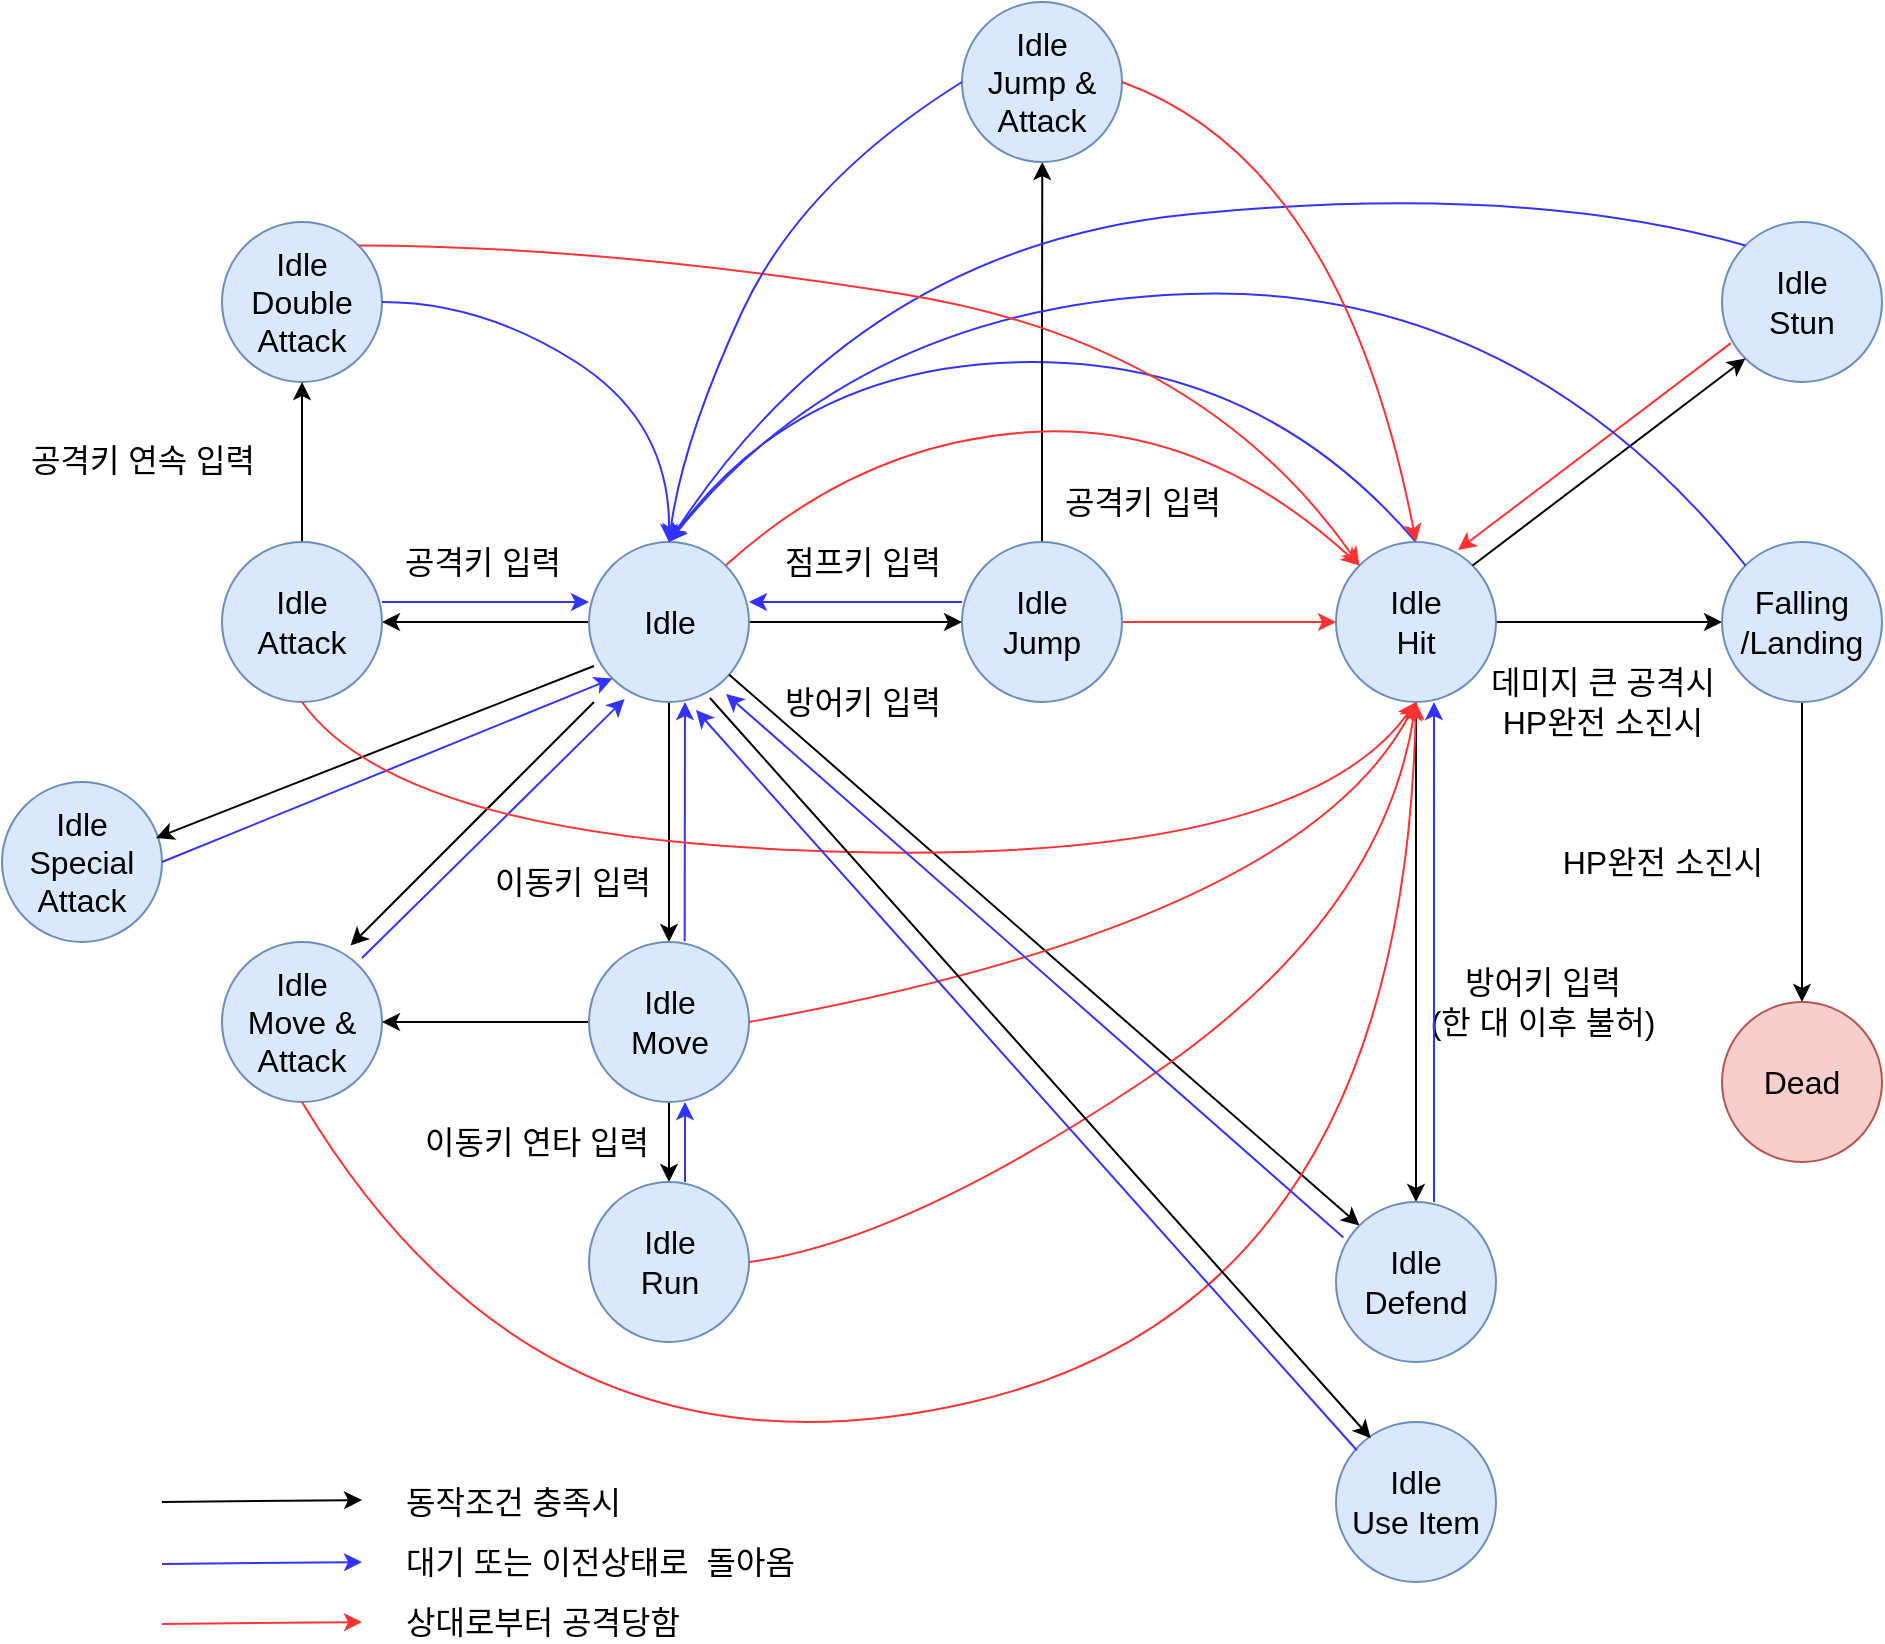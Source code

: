 <mxfile version="12.5.3" type="device"><diagram id="OZUfu3Yrr4q5BOAJjXoe" name="Page-1"><mxGraphModel dx="1117" dy="984" grid="1" gridSize="10" guides="1" tooltips="1" connect="1" arrows="1" fold="1" page="1" pageScale="1" pageWidth="827" pageHeight="1169" math="0" shadow="0"><root><mxCell id="0"/><mxCell id="1" parent="0"/><mxCell id="9JRL4h6YwI8gkqY9bo4m-23" value="" style="curved=1;endArrow=classic;html=1;fontSize=16;entryX=0.5;entryY=0;entryDx=0;entryDy=0;exitX=0.5;exitY=0;exitDx=0;exitDy=0;strokeColor=#3333FF;" edge="1" parent="1" source="9JRL4h6YwI8gkqY9bo4m-5" target="9JRL4h6YwI8gkqY9bo4m-7"><mxGeometry width="50" height="50" relative="1" as="geometry"><mxPoint x="240" y="620" as="sourcePoint"/><mxPoint x="190" y="670" as="targetPoint"/><Array as="points"><mxPoint x="710" y="230"/><mxPoint x="480" y="230"/></Array></mxGeometry></mxCell><mxCell id="9JRL4h6YwI8gkqY9bo4m-2" value="Idle&lt;br&gt;Special&lt;br&gt;Attack" style="ellipse;whiteSpace=wrap;html=1;aspect=fixed;fontSize=16;fillColor=#dae8fc;strokeColor=#6c8ebf;" vertex="1" parent="1"><mxGeometry x="80" y="440" width="80" height="80" as="geometry"/></mxCell><mxCell id="9JRL4h6YwI8gkqY9bo4m-4" value="Idle&lt;br&gt;Double&lt;br&gt;Attack" style="ellipse;whiteSpace=wrap;html=1;aspect=fixed;fontSize=16;fillColor=#dae8fc;strokeColor=#6c8ebf;" vertex="1" parent="1"><mxGeometry x="190" y="160" width="80" height="80" as="geometry"/></mxCell><mxCell id="9JRL4h6YwI8gkqY9bo4m-50" style="edgeStyle=orthogonalEdgeStyle;rounded=0;orthogonalLoop=1;jettySize=auto;html=1;exitX=1;exitY=0.5;exitDx=0;exitDy=0;entryX=0;entryY=0.5;entryDx=0;entryDy=0;fontSize=16;" edge="1" parent="1" source="9JRL4h6YwI8gkqY9bo4m-5" target="9JRL4h6YwI8gkqY9bo4m-27"><mxGeometry relative="1" as="geometry"/></mxCell><mxCell id="9JRL4h6YwI8gkqY9bo4m-78" style="edgeStyle=orthogonalEdgeStyle;rounded=0;orthogonalLoop=1;jettySize=auto;html=1;exitX=0.5;exitY=1;exitDx=0;exitDy=0;labelBackgroundColor=#FF6666;strokeColor=#000000;fontSize=16;fontColor=#FF6666;" edge="1" parent="1" source="9JRL4h6YwI8gkqY9bo4m-5" target="9JRL4h6YwI8gkqY9bo4m-75"><mxGeometry relative="1" as="geometry"/></mxCell><mxCell id="9JRL4h6YwI8gkqY9bo4m-5" value="Idle&lt;br&gt;Hit" style="ellipse;whiteSpace=wrap;html=1;aspect=fixed;fontSize=16;fillColor=#dae8fc;strokeColor=#6c8ebf;" vertex="1" parent="1"><mxGeometry x="747" y="320" width="80" height="80" as="geometry"/></mxCell><mxCell id="9JRL4h6YwI8gkqY9bo4m-16" style="edgeStyle=orthogonalEdgeStyle;rounded=0;orthogonalLoop=1;jettySize=auto;html=1;exitX=1;exitY=0.5;exitDx=0;exitDy=0;entryX=0;entryY=0.5;entryDx=0;entryDy=0;fontSize=16;strokeColor=#FF3333;" edge="1" parent="1" source="9JRL4h6YwI8gkqY9bo4m-6" target="9JRL4h6YwI8gkqY9bo4m-5"><mxGeometry relative="1" as="geometry"/></mxCell><mxCell id="9JRL4h6YwI8gkqY9bo4m-96" style="edgeStyle=orthogonalEdgeStyle;rounded=0;orthogonalLoop=1;jettySize=auto;html=1;exitX=0.5;exitY=0;exitDx=0;exitDy=0;labelBackgroundColor=#FF6666;strokeColor=#000000;fontSize=16;fontColor=#FF6666;" edge="1" parent="1" source="9JRL4h6YwI8gkqY9bo4m-6"><mxGeometry relative="1" as="geometry"><mxPoint x="600.143" y="130" as="targetPoint"/></mxGeometry></mxCell><mxCell id="9JRL4h6YwI8gkqY9bo4m-6" value="Idle&lt;br&gt;Jump" style="ellipse;whiteSpace=wrap;html=1;aspect=fixed;fontSize=16;fillColor=#dae8fc;strokeColor=#6c8ebf;" vertex="1" parent="1"><mxGeometry x="560" y="320" width="80" height="80" as="geometry"/></mxCell><mxCell id="9JRL4h6YwI8gkqY9bo4m-13" style="edgeStyle=orthogonalEdgeStyle;rounded=0;orthogonalLoop=1;jettySize=auto;html=1;exitX=0;exitY=0.5;exitDx=0;exitDy=0;entryX=1;entryY=0.5;entryDx=0;entryDy=0;fontSize=16;" edge="1" parent="1" source="9JRL4h6YwI8gkqY9bo4m-7" target="9JRL4h6YwI8gkqY9bo4m-8"><mxGeometry relative="1" as="geometry"/></mxCell><mxCell id="9JRL4h6YwI8gkqY9bo4m-14" style="edgeStyle=orthogonalEdgeStyle;rounded=0;orthogonalLoop=1;jettySize=auto;html=1;exitX=1;exitY=0.5;exitDx=0;exitDy=0;entryX=0;entryY=0.5;entryDx=0;entryDy=0;fontSize=16;" edge="1" parent="1" source="9JRL4h6YwI8gkqY9bo4m-7" target="9JRL4h6YwI8gkqY9bo4m-6"><mxGeometry relative="1" as="geometry"/></mxCell><mxCell id="9JRL4h6YwI8gkqY9bo4m-32" style="edgeStyle=orthogonalEdgeStyle;rounded=0;orthogonalLoop=1;jettySize=auto;html=1;exitX=0.5;exitY=1;exitDx=0;exitDy=0;entryX=0.5;entryY=0;entryDx=0;entryDy=0;fontSize=16;" edge="1" parent="1" source="9JRL4h6YwI8gkqY9bo4m-7" target="9JRL4h6YwI8gkqY9bo4m-25"><mxGeometry relative="1" as="geometry"/></mxCell><mxCell id="9JRL4h6YwI8gkqY9bo4m-7" value="Idle" style="ellipse;whiteSpace=wrap;html=1;aspect=fixed;fontSize=16;fillColor=#dae8fc;strokeColor=#6c8ebf;" vertex="1" parent="1"><mxGeometry x="373.5" y="320" width="80" height="80" as="geometry"/></mxCell><mxCell id="9JRL4h6YwI8gkqY9bo4m-90" style="edgeStyle=orthogonalEdgeStyle;rounded=0;orthogonalLoop=1;jettySize=auto;html=1;exitX=0.5;exitY=0;exitDx=0;exitDy=0;entryX=0.5;entryY=1;entryDx=0;entryDy=0;labelBackgroundColor=#FF6666;strokeColor=#000000;fontSize=16;fontColor=#FF6666;" edge="1" parent="1" source="9JRL4h6YwI8gkqY9bo4m-8" target="9JRL4h6YwI8gkqY9bo4m-4"><mxGeometry relative="1" as="geometry"/></mxCell><mxCell id="9JRL4h6YwI8gkqY9bo4m-8" value="Idle&lt;br&gt;Attack" style="ellipse;whiteSpace=wrap;html=1;aspect=fixed;fontSize=16;fillColor=#dae8fc;strokeColor=#6c8ebf;" vertex="1" parent="1"><mxGeometry x="190" y="320" width="80" height="80" as="geometry"/></mxCell><mxCell id="9JRL4h6YwI8gkqY9bo4m-18" value="" style="endArrow=classic;html=1;fontSize=16;entryX=0;entryY=0.5;entryDx=0;entryDy=0;exitX=1;exitY=0.5;exitDx=0;exitDy=0;strokeColor=#3333FF;" edge="1" parent="1"><mxGeometry width="50" height="50" relative="1" as="geometry"><mxPoint x="270" y="350" as="sourcePoint"/><mxPoint x="373.5" y="350" as="targetPoint"/></mxGeometry></mxCell><mxCell id="9JRL4h6YwI8gkqY9bo4m-21" value="" style="endArrow=classic;html=1;fontSize=16;entryX=1;entryY=0.5;entryDx=0;entryDy=0;exitX=0;exitY=0.5;exitDx=0;exitDy=0;strokeColor=#3333FF;" edge="1" parent="1"><mxGeometry width="50" height="50" relative="1" as="geometry"><mxPoint x="560" y="350" as="sourcePoint"/><mxPoint x="453.5" y="350" as="targetPoint"/></mxGeometry></mxCell><mxCell id="9JRL4h6YwI8gkqY9bo4m-24" value="Idle&lt;br&gt;Move &amp;amp;&lt;br&gt;Attack" style="ellipse;whiteSpace=wrap;html=1;aspect=fixed;fontSize=16;fillColor=#dae8fc;strokeColor=#6c8ebf;" vertex="1" parent="1"><mxGeometry x="190" y="520" width="80" height="80" as="geometry"/></mxCell><mxCell id="9JRL4h6YwI8gkqY9bo4m-33" style="edgeStyle=orthogonalEdgeStyle;rounded=0;orthogonalLoop=1;jettySize=auto;html=1;exitX=0.5;exitY=1;exitDx=0;exitDy=0;entryX=0.5;entryY=0;entryDx=0;entryDy=0;fontSize=16;" edge="1" parent="1" source="9JRL4h6YwI8gkqY9bo4m-25" target="9JRL4h6YwI8gkqY9bo4m-26"><mxGeometry relative="1" as="geometry"/></mxCell><mxCell id="9JRL4h6YwI8gkqY9bo4m-34" style="edgeStyle=orthogonalEdgeStyle;rounded=0;orthogonalLoop=1;jettySize=auto;html=1;exitX=0;exitY=0.5;exitDx=0;exitDy=0;entryX=1;entryY=0.5;entryDx=0;entryDy=0;fontSize=16;" edge="1" parent="1" source="9JRL4h6YwI8gkqY9bo4m-25" target="9JRL4h6YwI8gkqY9bo4m-24"><mxGeometry relative="1" as="geometry"/></mxCell><mxCell id="9JRL4h6YwI8gkqY9bo4m-25" value="Idle&lt;br&gt;Move" style="ellipse;whiteSpace=wrap;html=1;aspect=fixed;fontSize=16;fillColor=#dae8fc;strokeColor=#6c8ebf;" vertex="1" parent="1"><mxGeometry x="373.5" y="520" width="80" height="80" as="geometry"/></mxCell><mxCell id="9JRL4h6YwI8gkqY9bo4m-26" value="Idle&lt;br&gt;Run" style="ellipse;whiteSpace=wrap;html=1;aspect=fixed;fontSize=16;fillColor=#dae8fc;strokeColor=#6c8ebf;" vertex="1" parent="1"><mxGeometry x="373.5" y="640" width="80" height="80" as="geometry"/></mxCell><mxCell id="9JRL4h6YwI8gkqY9bo4m-51" style="edgeStyle=orthogonalEdgeStyle;rounded=0;orthogonalLoop=1;jettySize=auto;html=1;exitX=0.5;exitY=1;exitDx=0;exitDy=0;entryX=0.5;entryY=0;entryDx=0;entryDy=0;fontSize=16;" edge="1" parent="1" source="9JRL4h6YwI8gkqY9bo4m-27" target="9JRL4h6YwI8gkqY9bo4m-29"><mxGeometry relative="1" as="geometry"/></mxCell><mxCell id="9JRL4h6YwI8gkqY9bo4m-27" value="Falling&lt;br&gt;/Landing" style="ellipse;whiteSpace=wrap;html=1;aspect=fixed;fontSize=16;fillColor=#dae8fc;strokeColor=#6c8ebf;" vertex="1" parent="1"><mxGeometry x="940" y="320" width="80" height="80" as="geometry"/></mxCell><mxCell id="9JRL4h6YwI8gkqY9bo4m-28" value="Idle&lt;br&gt;Stun" style="ellipse;whiteSpace=wrap;html=1;aspect=fixed;fontSize=16;fillColor=#dae8fc;strokeColor=#6c8ebf;" vertex="1" parent="1"><mxGeometry x="940" y="160" width="80" height="80" as="geometry"/></mxCell><mxCell id="9JRL4h6YwI8gkqY9bo4m-29" value="Dead" style="ellipse;whiteSpace=wrap;html=1;aspect=fixed;fontSize=16;fillColor=#f8cecc;strokeColor=#b85450;" vertex="1" parent="1"><mxGeometry x="940" y="550" width="80" height="80" as="geometry"/></mxCell><mxCell id="9JRL4h6YwI8gkqY9bo4m-36" value="" style="endArrow=classic;html=1;fontSize=16;entryX=0;entryY=1;entryDx=0;entryDy=0;exitX=1;exitY=0.5;exitDx=0;exitDy=0;strokeColor=#3333FF;" edge="1" parent="1" source="9JRL4h6YwI8gkqY9bo4m-2" target="9JRL4h6YwI8gkqY9bo4m-7"><mxGeometry width="50" height="50" relative="1" as="geometry"><mxPoint x="260" y="450" as="sourcePoint"/><mxPoint x="310" y="400" as="targetPoint"/></mxGeometry></mxCell><mxCell id="9JRL4h6YwI8gkqY9bo4m-38" value="" style="endArrow=classic;html=1;fontSize=16;" edge="1" parent="1"><mxGeometry width="50" height="50" relative="1" as="geometry"><mxPoint x="376" y="382" as="sourcePoint"/><mxPoint x="157" y="468" as="targetPoint"/></mxGeometry></mxCell><mxCell id="9JRL4h6YwI8gkqY9bo4m-40" value="" style="endArrow=classic;html=1;fontSize=16;entryX=0;entryY=0;entryDx=0;entryDy=0;" edge="1" parent="1" source="9JRL4h6YwI8gkqY9bo4m-7" target="9JRL4h6YwI8gkqY9bo4m-75"><mxGeometry width="50" height="50" relative="1" as="geometry"><mxPoint x="590" y="700" as="sourcePoint"/><mxPoint x="640" y="650" as="targetPoint"/></mxGeometry></mxCell><mxCell id="9JRL4h6YwI8gkqY9bo4m-42" value="" style="endArrow=classic;html=1;fontSize=16;entryX=0.5;entryY=1;entryDx=0;entryDy=0;exitX=0.598;exitY=-0.004;exitDx=0;exitDy=0;exitPerimeter=0;strokeColor=#3333FF;" edge="1" parent="1" source="9JRL4h6YwI8gkqY9bo4m-25"><mxGeometry width="50" height="50" relative="1" as="geometry"><mxPoint x="422" y="510" as="sourcePoint"/><mxPoint x="421.5" y="400" as="targetPoint"/></mxGeometry></mxCell><mxCell id="9JRL4h6YwI8gkqY9bo4m-43" value="" style="endArrow=classic;html=1;fontSize=16;exitX=0.5;exitY=0;exitDx=0;exitDy=0;entryX=0.5;entryY=1;entryDx=0;entryDy=0;strokeColor=#3333FF;" edge="1" parent="1"><mxGeometry width="50" height="50" relative="1" as="geometry"><mxPoint x="421.5" y="640" as="sourcePoint"/><mxPoint x="421.5" y="600" as="targetPoint"/></mxGeometry></mxCell><mxCell id="9JRL4h6YwI8gkqY9bo4m-45" value="" style="curved=1;endArrow=classic;html=1;fontSize=16;exitX=1;exitY=0.5;exitDx=0;exitDy=0;entryX=0.5;entryY=0;entryDx=0;entryDy=0;strokeColor=#3333FF;" edge="1" parent="1" source="9JRL4h6YwI8gkqY9bo4m-4" target="9JRL4h6YwI8gkqY9bo4m-7"><mxGeometry width="50" height="50" relative="1" as="geometry"><mxPoint x="323.5" y="200" as="sourcePoint"/><mxPoint x="373.5" y="150" as="targetPoint"/><Array as="points"><mxPoint x="320" y="200"/><mxPoint x="414" y="260"/></Array></mxGeometry></mxCell><mxCell id="9JRL4h6YwI8gkqY9bo4m-46" value="" style="endArrow=classic;html=1;fontSize=16;entryX=1;entryY=0;entryDx=0;entryDy=0;" edge="1" parent="1"><mxGeometry width="50" height="50" relative="1" as="geometry"><mxPoint x="376" y="400" as="sourcePoint"/><mxPoint x="254.284" y="521.716" as="targetPoint"/></mxGeometry></mxCell><mxCell id="9JRL4h6YwI8gkqY9bo4m-47" value="" style="endArrow=classic;html=1;fontSize=16;entryX=0.223;entryY=0.981;entryDx=0;entryDy=0;entryPerimeter=0;strokeColor=#3333FF;" edge="1" parent="1" target="9JRL4h6YwI8gkqY9bo4m-7"><mxGeometry width="50" height="50" relative="1" as="geometry"><mxPoint x="260" y="528" as="sourcePoint"/><mxPoint x="384.797" y="465.859" as="targetPoint"/></mxGeometry></mxCell><mxCell id="9JRL4h6YwI8gkqY9bo4m-48" value="" style="curved=1;endArrow=classic;html=1;fontSize=16;exitX=0;exitY=0;exitDx=0;exitDy=0;entryX=0.5;entryY=0;entryDx=0;entryDy=0;strokeColor=#3333FF;" edge="1" parent="1" source="9JRL4h6YwI8gkqY9bo4m-28" target="9JRL4h6YwI8gkqY9bo4m-7"><mxGeometry width="50" height="50" relative="1" as="geometry"><mxPoint x="630" y="140" as="sourcePoint"/><mxPoint x="680" y="90" as="targetPoint"/><Array as="points"><mxPoint x="840" y="140"/><mxPoint x="510" y="172"/></Array></mxGeometry></mxCell><mxCell id="9JRL4h6YwI8gkqY9bo4m-49" value="" style="endArrow=classic;html=1;fontSize=16;" edge="1" parent="1"><mxGeometry width="50" height="50" relative="1" as="geometry"><mxPoint x="160" y="800" as="sourcePoint"/><mxPoint x="260" y="799" as="targetPoint"/></mxGeometry></mxCell><mxCell id="9JRL4h6YwI8gkqY9bo4m-53" value="" style="endArrow=classic;html=1;fontSize=16;exitX=1;exitY=0;exitDx=0;exitDy=0;entryX=0;entryY=1;entryDx=0;entryDy=0;" edge="1" parent="1" source="9JRL4h6YwI8gkqY9bo4m-5" target="9JRL4h6YwI8gkqY9bo4m-28"><mxGeometry width="50" height="50" relative="1" as="geometry"><mxPoint x="840" y="310" as="sourcePoint"/><mxPoint x="890" y="260" as="targetPoint"/></mxGeometry></mxCell><mxCell id="9JRL4h6YwI8gkqY9bo4m-54" value="" style="endArrow=classic;html=1;fontSize=16;exitX=1;exitY=0;exitDx=0;exitDy=0;entryX=0;entryY=1;entryDx=0;entryDy=0;strokeColor=#FF3333;" edge="1" parent="1"><mxGeometry width="50" height="50" relative="1" as="geometry"><mxPoint x="944.436" y="220.564" as="sourcePoint"/><mxPoint x="808.004" y="323.996" as="targetPoint"/></mxGeometry></mxCell><mxCell id="9JRL4h6YwI8gkqY9bo4m-55" value="" style="curved=1;endArrow=classic;html=1;fontSize=16;entryX=0;entryY=0;entryDx=0;entryDy=0;exitX=1;exitY=0;exitDx=0;exitDy=0;strokeColor=#FF3333;" edge="1" parent="1" source="9JRL4h6YwI8gkqY9bo4m-7" target="9JRL4h6YwI8gkqY9bo4m-5"><mxGeometry width="50" height="50" relative="1" as="geometry"><mxPoint x="413.5" y="340" as="sourcePoint"/><mxPoint x="787" y="340" as="targetPoint"/><Array as="points"><mxPoint x="510" y="270"/><mxPoint x="680" y="260"/></Array></mxGeometry></mxCell><mxCell id="9JRL4h6YwI8gkqY9bo4m-56" value="" style="curved=1;endArrow=classic;html=1;fontSize=16;exitX=0.5;exitY=1;exitDx=0;exitDy=0;entryX=0.5;entryY=1;entryDx=0;entryDy=0;strokeColor=#FF3333;" edge="1" parent="1" source="9JRL4h6YwI8gkqY9bo4m-8" target="9JRL4h6YwI8gkqY9bo4m-5"><mxGeometry width="50" height="50" relative="1" as="geometry"><mxPoint x="630" y="520" as="sourcePoint"/><mxPoint x="680" y="470" as="targetPoint"/><Array as="points"><mxPoint x="280" y="470"/><mxPoint x="730" y="480"/></Array></mxGeometry></mxCell><mxCell id="9JRL4h6YwI8gkqY9bo4m-58" value="" style="curved=1;endArrow=classic;html=1;fontSize=16;exitX=1;exitY=0.5;exitDx=0;exitDy=0;entryX=0.5;entryY=1;entryDx=0;entryDy=0;strokeColor=#FF3333;" edge="1" parent="1" source="9JRL4h6YwI8gkqY9bo4m-26" target="9JRL4h6YwI8gkqY9bo4m-5"><mxGeometry width="50" height="50" relative="1" as="geometry"><mxPoint x="230" y="544.18" as="sourcePoint"/><mxPoint x="787" y="544.18" as="targetPoint"/><Array as="points"><mxPoint x="530" y="670"/><mxPoint x="770" y="510"/></Array></mxGeometry></mxCell><mxCell id="9JRL4h6YwI8gkqY9bo4m-59" value="" style="curved=1;endArrow=classic;html=1;fontSize=16;exitX=1;exitY=0.5;exitDx=0;exitDy=0;strokeColor=#FF3333;" edge="1" parent="1"><mxGeometry width="50" height="50" relative="1" as="geometry"><mxPoint x="453.5" y="560" as="sourcePoint"/><mxPoint x="787" y="400" as="targetPoint"/><Array as="points"><mxPoint x="730" y="510"/></Array></mxGeometry></mxCell><mxCell id="9JRL4h6YwI8gkqY9bo4m-60" value="" style="endArrow=classic;html=1;fontSize=16;strokeColor=#3333FF;" edge="1" parent="1"><mxGeometry width="50" height="50" relative="1" as="geometry"><mxPoint x="160" y="831" as="sourcePoint"/><mxPoint x="260" y="830" as="targetPoint"/></mxGeometry></mxCell><mxCell id="9JRL4h6YwI8gkqY9bo4m-61" value="" style="endArrow=classic;html=1;fontSize=16;strokeColor=#FF3333;" edge="1" parent="1"><mxGeometry width="50" height="50" relative="1" as="geometry"><mxPoint x="160" y="861.0" as="sourcePoint"/><mxPoint x="260" y="860" as="targetPoint"/></mxGeometry></mxCell><mxCell id="9JRL4h6YwI8gkqY9bo4m-63" value="동작조건 충족시" style="text;html=1;align=left;verticalAlign=middle;resizable=0;points=[];autosize=1;fontSize=16;" vertex="1" parent="1"><mxGeometry x="280" y="790" width="130" height="20" as="geometry"/></mxCell><mxCell id="9JRL4h6YwI8gkqY9bo4m-64" value="대기 또는 이전상태로&amp;nbsp; 돌아옴" style="text;html=1;align=left;verticalAlign=middle;resizable=0;points=[];autosize=1;fontSize=16;" vertex="1" parent="1"><mxGeometry x="280" y="820" width="230" height="20" as="geometry"/></mxCell><mxCell id="9JRL4h6YwI8gkqY9bo4m-65" value="상대로부터 공격당함" style="text;html=1;align=left;verticalAlign=middle;resizable=0;points=[];autosize=1;fontSize=16;" vertex="1" parent="1"><mxGeometry x="280" y="850" width="160" height="20" as="geometry"/></mxCell><mxCell id="9JRL4h6YwI8gkqY9bo4m-66" value="" style="curved=1;endArrow=classic;html=1;fontSize=16;exitX=0.5;exitY=1;exitDx=0;exitDy=0;entryX=0.5;entryY=1;entryDx=0;entryDy=0;strokeColor=#FF3333;" edge="1" parent="1" source="9JRL4h6YwI8gkqY9bo4m-24" target="9JRL4h6YwI8gkqY9bo4m-5"><mxGeometry width="50" height="50" relative="1" as="geometry"><mxPoint x="453.5" y="760" as="sourcePoint"/><mxPoint x="787" y="480" as="targetPoint"/><Array as="points"><mxPoint x="350" y="800"/><mxPoint x="780" y="700"/></Array></mxGeometry></mxCell><mxCell id="9JRL4h6YwI8gkqY9bo4m-67" value="점프키 입력" style="text;html=1;align=center;verticalAlign=middle;resizable=0;points=[];autosize=1;fontSize=16;" vertex="1" parent="1"><mxGeometry x="460" y="320" width="100" height="20" as="geometry"/></mxCell><mxCell id="9JRL4h6YwI8gkqY9bo4m-68" value="공격키 입력" style="text;html=1;align=center;verticalAlign=middle;resizable=0;points=[];autosize=1;fontSize=16;" vertex="1" parent="1"><mxGeometry x="270" y="320" width="100" height="20" as="geometry"/></mxCell><mxCell id="9JRL4h6YwI8gkqY9bo4m-69" value="이동키 입력" style="text;html=1;align=center;verticalAlign=middle;resizable=0;points=[];autosize=1;fontSize=16;" vertex="1" parent="1"><mxGeometry x="315" y="480" width="100" height="20" as="geometry"/></mxCell><mxCell id="9JRL4h6YwI8gkqY9bo4m-70" value="이동키 연타 입력" style="text;html=1;align=center;verticalAlign=middle;resizable=0;points=[];autosize=1;fontSize=16;" vertex="1" parent="1"><mxGeometry x="277" y="610" width="140" height="20" as="geometry"/></mxCell><mxCell id="9JRL4h6YwI8gkqY9bo4m-71" value="데미지 큰 공격시&lt;br&gt;HP완전 소진시" style="text;html=1;align=center;verticalAlign=middle;resizable=0;points=[];autosize=1;fontSize=16;" vertex="1" parent="1"><mxGeometry x="810" y="380" width="140" height="40" as="geometry"/></mxCell><mxCell id="9JRL4h6YwI8gkqY9bo4m-72" value="HP완전 소진시" style="text;html=1;align=center;verticalAlign=middle;resizable=0;points=[];autosize=1;fontSize=16;" vertex="1" parent="1"><mxGeometry x="850" y="470" width="120" height="20" as="geometry"/></mxCell><mxCell id="9JRL4h6YwI8gkqY9bo4m-73" value="" style="curved=1;endArrow=classic;html=1;fontSize=16;exitX=0;exitY=0;exitDx=0;exitDy=0;entryX=0.5;entryY=0;entryDx=0;entryDy=0;strokeColor=#3333FF;" edge="1" parent="1" source="9JRL4h6YwI8gkqY9bo4m-27" target="9JRL4h6YwI8gkqY9bo4m-7"><mxGeometry width="50" height="50" relative="1" as="geometry"><mxPoint x="949.996" y="201.716" as="sourcePoint"/><mxPoint x="411.78" y="350" as="targetPoint"/><Array as="points"><mxPoint x="838" y="190"/><mxPoint x="508.28" y="202"/></Array></mxGeometry></mxCell><mxCell id="9JRL4h6YwI8gkqY9bo4m-74" value="Idle&lt;br&gt;Use Item" style="ellipse;whiteSpace=wrap;html=1;aspect=fixed;fontSize=16;fillColor=#dae8fc;strokeColor=#6c8ebf;" vertex="1" parent="1"><mxGeometry x="747" y="760" width="80" height="80" as="geometry"/></mxCell><mxCell id="9JRL4h6YwI8gkqY9bo4m-75" value="Idle&lt;br&gt;Defend" style="ellipse;whiteSpace=wrap;html=1;aspect=fixed;fontSize=16;fillColor=#dae8fc;strokeColor=#6c8ebf;" vertex="1" parent="1"><mxGeometry x="747" y="650" width="80" height="80" as="geometry"/></mxCell><mxCell id="9JRL4h6YwI8gkqY9bo4m-80" value="방어키 입력&lt;br&gt;(한 대 이후 불허)" style="text;html=1;align=center;verticalAlign=middle;resizable=0;points=[];autosize=1;fontSize=16;" vertex="1" parent="1"><mxGeometry x="780" y="530" width="140" height="40" as="geometry"/></mxCell><mxCell id="9JRL4h6YwI8gkqY9bo4m-81" value="방어키 입력" style="text;html=1;align=center;verticalAlign=middle;resizable=0;points=[];autosize=1;fontSize=16;" vertex="1" parent="1"><mxGeometry x="460" y="390" width="100" height="20" as="geometry"/></mxCell><mxCell id="9JRL4h6YwI8gkqY9bo4m-82" value="" style="endArrow=classic;html=1;fontSize=16;strokeColor=#3333FF;exitX=0;exitY=0;exitDx=0;exitDy=0;" edge="1" parent="1"><mxGeometry width="50" height="50" relative="1" as="geometry"><mxPoint x="750.716" y="667.716" as="sourcePoint"/><mxPoint x="442" y="396" as="targetPoint"/></mxGeometry></mxCell><mxCell id="9JRL4h6YwI8gkqY9bo4m-84" style="edgeStyle=orthogonalEdgeStyle;rounded=0;orthogonalLoop=1;jettySize=auto;html=1;exitX=0.5;exitY=1;exitDx=0;exitDy=0;labelBackgroundColor=#FF6666;strokeColor=#3333FF;fontSize=16;fontColor=#FF6666;" edge="1" parent="1"><mxGeometry relative="1" as="geometry"><mxPoint x="796" y="650" as="sourcePoint"/><mxPoint x="796" y="400" as="targetPoint"/></mxGeometry></mxCell><mxCell id="9JRL4h6YwI8gkqY9bo4m-88" value="" style="endArrow=classic;html=1;fontSize=16;exitX=0.706;exitY=1;exitDx=0;exitDy=0;exitPerimeter=0;" edge="1" parent="1"><mxGeometry width="50" height="50" relative="1" as="geometry"><mxPoint x="433.98" y="398" as="sourcePoint"/><mxPoint x="764.387" y="768.138" as="targetPoint"/></mxGeometry></mxCell><mxCell id="9JRL4h6YwI8gkqY9bo4m-89" value="" style="endArrow=classic;html=1;fontSize=16;exitX=0.706;exitY=1;exitDx=0;exitDy=0;exitPerimeter=0;strokeColor=#3333FF;" edge="1" parent="1"><mxGeometry width="50" height="50" relative="1" as="geometry"><mxPoint x="757.407" y="774.138" as="sourcePoint"/><mxPoint x="427" y="404" as="targetPoint"/></mxGeometry></mxCell><mxCell id="9JRL4h6YwI8gkqY9bo4m-91" value="공격키 연속 입력" style="text;html=1;align=center;verticalAlign=middle;resizable=0;points=[];autosize=1;fontSize=16;" vertex="1" parent="1"><mxGeometry x="80" y="269" width="140" height="20" as="geometry"/></mxCell><mxCell id="9JRL4h6YwI8gkqY9bo4m-92" value="" style="curved=1;endArrow=classic;html=1;fontSize=16;entryX=0;entryY=0;entryDx=0;entryDy=0;exitX=1;exitY=0;exitDx=0;exitDy=0;strokeColor=#FF3333;" edge="1" parent="1" source="9JRL4h6YwI8gkqY9bo4m-4" target="9JRL4h6YwI8gkqY9bo4m-5"><mxGeometry width="50" height="50" relative="1" as="geometry"><mxPoint x="441.784" y="261.716" as="sourcePoint"/><mxPoint x="758.716" y="261.716" as="targetPoint"/><Array as="points"><mxPoint x="380" y="172"/><mxPoint x="680" y="220"/></Array></mxGeometry></mxCell><mxCell id="9JRL4h6YwI8gkqY9bo4m-94" value="Idle&lt;br&gt;Jump &amp;amp;&lt;br&gt;Attack" style="ellipse;whiteSpace=wrap;html=1;aspect=fixed;fontSize=16;fillColor=#dae8fc;strokeColor=#6c8ebf;" vertex="1" parent="1"><mxGeometry x="560" y="50" width="80" height="80" as="geometry"/></mxCell><mxCell id="9JRL4h6YwI8gkqY9bo4m-99" value="공격키 입력" style="text;html=1;align=center;verticalAlign=middle;resizable=0;points=[];autosize=1;fontSize=16;" vertex="1" parent="1"><mxGeometry x="600" y="290" width="100" height="20" as="geometry"/></mxCell><mxCell id="9JRL4h6YwI8gkqY9bo4m-100" value="" style="curved=1;endArrow=classic;html=1;fontSize=16;exitX=0;exitY=0.5;exitDx=0;exitDy=0;entryX=0.5;entryY=0;entryDx=0;entryDy=0;strokeColor=#3333FF;" edge="1" parent="1" source="9JRL4h6YwI8gkqY9bo4m-94" target="9JRL4h6YwI8gkqY9bo4m-7"><mxGeometry width="50" height="50" relative="1" as="geometry"><mxPoint x="951.716" y="91.716" as="sourcePoint"/><mxPoint x="413.5" y="240" as="targetPoint"/><Array as="points"><mxPoint x="480" y="140"/><mxPoint x="420" y="270"/></Array></mxGeometry></mxCell><mxCell id="9JRL4h6YwI8gkqY9bo4m-101" value="" style="curved=1;endArrow=classic;html=1;fontSize=16;exitX=1;exitY=0.5;exitDx=0;exitDy=0;entryX=0.5;entryY=0;entryDx=0;entryDy=0;strokeColor=#FF3333;" edge="1" parent="1" source="9JRL4h6YwI8gkqY9bo4m-94" target="9JRL4h6YwI8gkqY9bo4m-5"><mxGeometry width="50" height="50" relative="1" as="geometry"><mxPoint x="816.5" y="90" as="sourcePoint"/><mxPoint x="670" y="320" as="targetPoint"/><Array as="points"><mxPoint x="750" y="130"/></Array></mxGeometry></mxCell></root></mxGraphModel></diagram></mxfile>